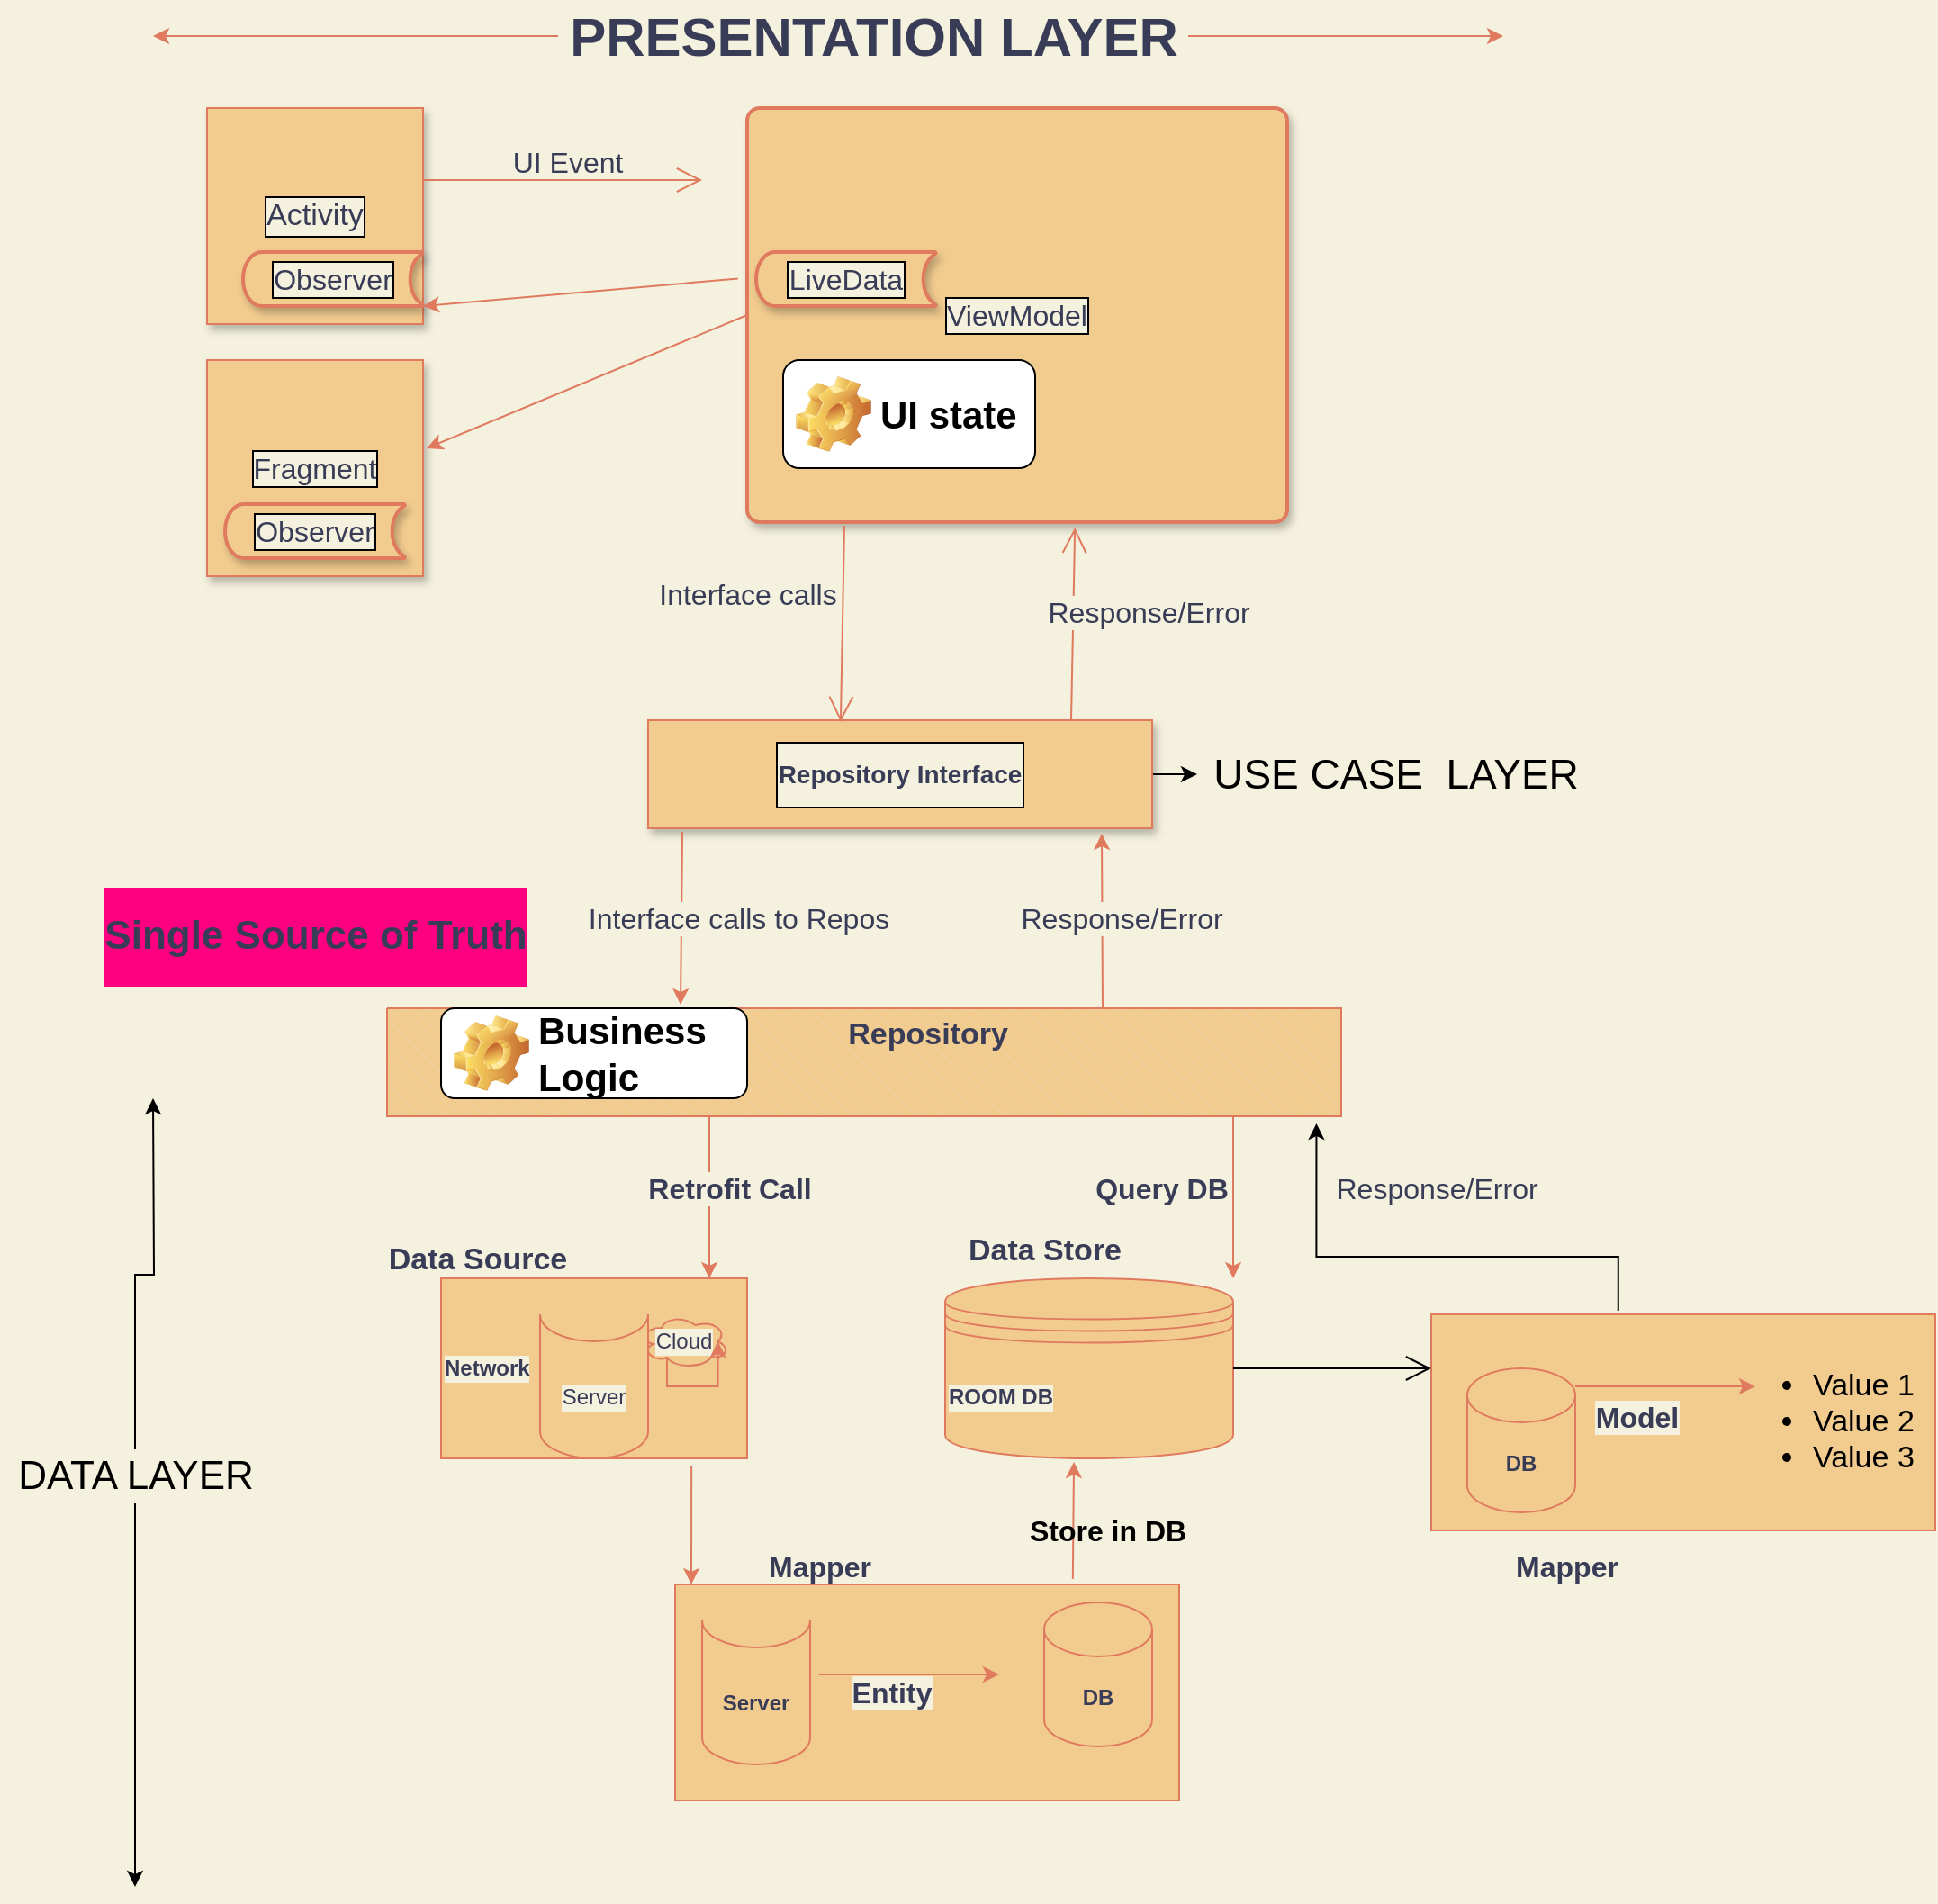 <mxfile version="17.4.1" type="github">
  <diagram id="wjaxYszw41zFd_kDudd0" name="Page-1">
    <mxGraphModel dx="2084" dy="1538" grid="1" gridSize="10" guides="0" tooltips="1" connect="1" arrows="1" fold="1" page="1" pageScale="1" pageWidth="850" pageHeight="1100" background="#F4F1DE" math="0" shadow="0">
      <root>
        <mxCell id="0" />
        <mxCell id="1" parent="0" />
        <mxCell id="qmoSsivqGrwg9p8YMAHi-2" value="&lt;div align=&quot;left&quot;&gt;Network&lt;/div&gt;" style="rounded=0;whiteSpace=wrap;html=1;fontStyle=1;align=left;labelBackgroundColor=#F4F1DE;fillColor=#F2CC8F;strokeColor=#E07A5F;fontColor=#393C56;" parent="1" vertex="1">
          <mxGeometry x="220" y="530" width="170" height="100" as="geometry" />
        </mxCell>
        <mxCell id="qmoSsivqGrwg9p8YMAHi-4" value="Cloud" style="ellipse;shape=cloud;whiteSpace=wrap;html=1;labelBackgroundColor=#F4F1DE;fillColor=#F2CC8F;strokeColor=#E07A5F;fontColor=#393C56;" parent="1" vertex="1">
          <mxGeometry x="330" y="550" width="50" height="30" as="geometry" />
        </mxCell>
        <mxCell id="qmoSsivqGrwg9p8YMAHi-6" value="Server" style="shape=cylinder3;whiteSpace=wrap;html=1;boundedLbl=1;backgroundOutline=1;size=15;lid=0;labelBackgroundColor=#F4F1DE;fillColor=#F2CC8F;strokeColor=#E07A5F;fontColor=#393C56;" parent="1" vertex="1">
          <mxGeometry x="275" y="550" width="60" height="80" as="geometry" />
        </mxCell>
        <mxCell id="qmoSsivqGrwg9p8YMAHi-7" value="&lt;div align=&quot;left&quot;&gt;&lt;b&gt;ROOM DB&lt;br&gt;&lt;/b&gt;&lt;/div&gt;" style="shape=datastore;whiteSpace=wrap;html=1;fontFamily=Helvetica;fontSize=12;fontColor=#393C56;align=left;strokeColor=#E07A5F;fillColor=#F2CC8F;labelBackgroundColor=#F4F1DE;" parent="1" vertex="1">
          <mxGeometry x="500" y="530" width="160" height="100" as="geometry" />
        </mxCell>
        <mxCell id="qmoSsivqGrwg9p8YMAHi-8" value="" style="rounded=0;whiteSpace=wrap;html=1;fillColor=#F2CC8F;strokeColor=#E07A5F;fontColor=#393C56;" parent="1" vertex="1">
          <mxGeometry x="350" y="700" width="280" height="120" as="geometry" />
        </mxCell>
        <mxCell id="qmoSsivqGrwg9p8YMAHi-9" value="&lt;b&gt;DB&lt;/b&gt;" style="shape=cylinder3;whiteSpace=wrap;html=1;boundedLbl=1;backgroundOutline=1;size=15;fillColor=#F2CC8F;strokeColor=#E07A5F;fontColor=#393C56;" parent="1" vertex="1">
          <mxGeometry x="555" y="710" width="60" height="80" as="geometry" />
        </mxCell>
        <mxCell id="qmoSsivqGrwg9p8YMAHi-24" value="Data Source" style="text;html=1;align=center;verticalAlign=middle;resizable=0;points=[];autosize=1;strokeColor=none;fillColor=none;fontStyle=1;fontSize=17;fontColor=#393C56;" parent="1" vertex="1">
          <mxGeometry x="185" y="505" width="110" height="30" as="geometry" />
        </mxCell>
        <mxCell id="qmoSsivqGrwg9p8YMAHi-25" value="Data Store" style="text;html=1;align=center;verticalAlign=middle;resizable=0;points=[];autosize=1;strokeColor=none;fillColor=none;fontStyle=1;fontSize=17;fontColor=#393C56;" parent="1" vertex="1">
          <mxGeometry x="505" y="500" width="100" height="30" as="geometry" />
        </mxCell>
        <mxCell id="qmoSsivqGrwg9p8YMAHi-26" style="edgeStyle=orthogonalEdgeStyle;rounded=0;orthogonalLoop=1;jettySize=auto;html=1;exitX=0.31;exitY=0.8;exitDx=0;exitDy=0;exitPerimeter=0;entryX=0.875;entryY=0.5;entryDx=0;entryDy=0;entryPerimeter=0;fontSize=17;labelBackgroundColor=#F4F1DE;strokeColor=#E07A5F;fontColor=#393C56;" parent="1" source="qmoSsivqGrwg9p8YMAHi-4" target="qmoSsivqGrwg9p8YMAHi-4" edge="1">
          <mxGeometry relative="1" as="geometry">
            <Array as="points">
              <mxPoint x="346" y="590" />
              <mxPoint x="374" y="590" />
            </Array>
          </mxGeometry>
        </mxCell>
        <mxCell id="qmoSsivqGrwg9p8YMAHi-28" value="" style="endArrow=classic;html=1;rounded=0;fontSize=13;exitX=0.818;exitY=1.04;exitDx=0;exitDy=0;exitPerimeter=0;fontStyle=0;labelBackgroundColor=#F4F1DE;strokeColor=#E07A5F;fontColor=#393C56;" parent="1" source="qmoSsivqGrwg9p8YMAHi-2" edge="1">
          <mxGeometry width="50" height="50" relative="1" as="geometry">
            <mxPoint x="440" y="700" as="sourcePoint" />
            <mxPoint x="359" y="700" as="targetPoint" />
          </mxGeometry>
        </mxCell>
        <mxCell id="qmoSsivqGrwg9p8YMAHi-29" value="Mapper" style="text;html=1;align=center;verticalAlign=middle;resizable=0;points=[];autosize=1;strokeColor=none;fillColor=none;fontSize=16;fontStyle=1;fontColor=#393C56;" parent="1" vertex="1">
          <mxGeometry x="395" y="680" width="70" height="20" as="geometry" />
        </mxCell>
        <mxCell id="qmoSsivqGrwg9p8YMAHi-30" value="&lt;b&gt;Server&lt;/b&gt;" style="shape=cylinder3;whiteSpace=wrap;html=1;boundedLbl=1;backgroundOutline=1;size=15;lid=0;fillColor=#F2CC8F;strokeColor=#E07A5F;fontColor=#393C56;" parent="1" vertex="1">
          <mxGeometry x="365" y="720" width="60" height="80" as="geometry" />
        </mxCell>
        <mxCell id="qmoSsivqGrwg9p8YMAHi-31" value="" style="endArrow=classic;html=1;rounded=0;fontSize=16;labelBackgroundColor=#F4F1DE;strokeColor=#E07A5F;fontColor=#393C56;" parent="1" edge="1">
          <mxGeometry relative="1" as="geometry">
            <mxPoint x="430" y="750" as="sourcePoint" />
            <mxPoint x="530" y="750" as="targetPoint" />
          </mxGeometry>
        </mxCell>
        <mxCell id="qmoSsivqGrwg9p8YMAHi-34" value="Entity" style="edgeLabel;html=1;align=center;verticalAlign=middle;resizable=0;points=[];fontSize=16;fontStyle=1;labelBackgroundColor=#F4F1DE;fontColor=#393C56;" parent="qmoSsivqGrwg9p8YMAHi-31" vertex="1" connectable="0">
          <mxGeometry x="-0.36" y="-5" relative="1" as="geometry">
            <mxPoint x="8" y="5" as="offset" />
          </mxGeometry>
        </mxCell>
        <mxCell id="qmoSsivqGrwg9p8YMAHi-33" value="" style="endArrow=classic;html=1;rounded=0;fontSize=13;exitX=0.789;exitY=-0.025;exitDx=0;exitDy=0;exitPerimeter=0;fontStyle=0;entryX=0.447;entryY=1.02;entryDx=0;entryDy=0;entryPerimeter=0;labelBackgroundColor=#F4F1DE;strokeColor=#E07A5F;fontColor=#393C56;" parent="1" source="qmoSsivqGrwg9p8YMAHi-8" target="qmoSsivqGrwg9p8YMAHi-7" edge="1">
          <mxGeometry width="50" height="50" relative="1" as="geometry">
            <mxPoint x="369.06" y="644" as="sourcePoint" />
            <mxPoint x="369" y="710" as="targetPoint" />
          </mxGeometry>
        </mxCell>
        <mxCell id="qmoSsivqGrwg9p8YMAHi-35" value="" style="verticalLabelPosition=bottom;verticalAlign=top;html=1;shape=mxgraph.basic.patternFillRect;fillStyle=diagRev;step=5;fillStrokeWidth=0.2;fillStrokeColor=#dddddd;fontSize=16;strokeColor=#E07A5F;fontColor=#393C56;labelBackgroundColor=#F4F1DE;noLabel=1;labelBorderColor=#000000;fillColor=#F2CC8F;" parent="1" vertex="1">
          <mxGeometry x="190" y="380" width="530" height="60" as="geometry" />
        </mxCell>
        <mxCell id="qmoSsivqGrwg9p8YMAHi-37" value="" style="endArrow=classic;html=1;rounded=0;fontSize=17;fontStyle=0;labelBackgroundColor=#F4F1DE;strokeColor=#E07A5F;fontColor=#393C56;" parent="1" edge="1">
          <mxGeometry width="50" height="50" relative="1" as="geometry">
            <mxPoint x="369" y="440" as="sourcePoint" />
            <mxPoint x="369" y="530" as="targetPoint" />
          </mxGeometry>
        </mxCell>
        <mxCell id="qmoSsivqGrwg9p8YMAHi-44" value="Repository" style="text;html=1;align=center;verticalAlign=middle;resizable=0;points=[];autosize=1;strokeColor=none;fillColor=none;fontStyle=1;fontSize=17;fontColor=#393C56;" parent="1" vertex="1">
          <mxGeometry x="440" y="380" width="100" height="30" as="geometry" />
        </mxCell>
        <mxCell id="QVQ9O9PQBRYbGwQxGyxz-4" style="edgeStyle=orthogonalEdgeStyle;rounded=0;orthogonalLoop=1;jettySize=auto;html=1;fontSize=21;" edge="1" parent="1" source="qmoSsivqGrwg9p8YMAHi-47" target="QVQ9O9PQBRYbGwQxGyxz-12">
          <mxGeometry relative="1" as="geometry">
            <mxPoint x="710" y="250" as="targetPoint" />
          </mxGeometry>
        </mxCell>
        <mxCell id="qmoSsivqGrwg9p8YMAHi-47" value="&lt;h1 align=&quot;right&quot;&gt;Repository Interface&lt;br&gt;&lt;/h1&gt;" style="whiteSpace=wrap;html=1;shadow=1;labelBackgroundColor=#F4F1DE;fontSize=7;fontColor=#393C56;strokeColor=#E07A5F;fillColor=#F2CC8F;labelBorderColor=#000000;" parent="1" vertex="1">
          <mxGeometry x="335" y="220" width="280" height="60" as="geometry" />
        </mxCell>
        <mxCell id="qmoSsivqGrwg9p8YMAHi-54" value="" style="endArrow=classic;html=1;rounded=0;labelBackgroundColor=#F4F1DE;fontSize=21;fontColor=#393C56;entryX=0.9;entryY=1.05;entryDx=0;entryDy=0;entryPerimeter=0;exitX=0.75;exitY=0;exitDx=0;exitDy=0;exitPerimeter=0;strokeColor=#E07A5F;" parent="1" source="qmoSsivqGrwg9p8YMAHi-35" target="qmoSsivqGrwg9p8YMAHi-47" edge="1">
          <mxGeometry width="50" height="50" relative="1" as="geometry">
            <mxPoint x="490" y="370" as="sourcePoint" />
            <mxPoint x="490" y="300" as="targetPoint" />
            <Array as="points" />
          </mxGeometry>
        </mxCell>
        <mxCell id="qmoSsivqGrwg9p8YMAHi-56" value="" style="endArrow=classic;html=1;rounded=0;labelBackgroundColor=#F4F1DE;fontSize=21;fontColor=#393C56;exitX=0.068;exitY=1.033;exitDx=0;exitDy=0;exitPerimeter=0;strokeColor=#E07A5F;" parent="1" source="qmoSsivqGrwg9p8YMAHi-47" edge="1">
          <mxGeometry width="50" height="50" relative="1" as="geometry">
            <mxPoint x="450" y="370" as="sourcePoint" />
            <mxPoint x="353" y="378" as="targetPoint" />
            <Array as="points" />
          </mxGeometry>
        </mxCell>
        <mxCell id="qmoSsivqGrwg9p8YMAHi-57" value="Activity" style="whiteSpace=wrap;html=1;aspect=fixed;shadow=1;labelBackgroundColor=#F4F1DE;labelBorderColor=#000000;fontSize=17;fontColor=#393C56;strokeColor=#E07A5F;fillColor=#F2CC8F;" parent="1" vertex="1">
          <mxGeometry x="90" y="-120" width="120" height="120" as="geometry" />
        </mxCell>
        <mxCell id="qmoSsivqGrwg9p8YMAHi-58" value="Fragment" style="whiteSpace=wrap;html=1;aspect=fixed;shadow=1;labelBackgroundColor=#F4F1DE;labelBorderColor=#000000;fontSize=16;fontColor=#393C56;strokeColor=#E07A5F;fillColor=#F2CC8F;" parent="1" vertex="1">
          <mxGeometry x="90" y="20" width="120" height="120" as="geometry" />
        </mxCell>
        <mxCell id="qmoSsivqGrwg9p8YMAHi-61" value="ViewModel" style="rounded=1;whiteSpace=wrap;html=1;absoluteArcSize=1;arcSize=14;strokeWidth=2;shadow=1;labelBackgroundColor=#F4F1DE;labelBorderColor=#000000;fontSize=16;fontColor=#393C56;fillColor=#F2CC8F;strokeColor=#E07A5F;" parent="1" vertex="1">
          <mxGeometry x="390" y="-120" width="300" height="230" as="geometry" />
        </mxCell>
        <mxCell id="qmoSsivqGrwg9p8YMAHi-64" value="Observer" style="strokeWidth=2;html=1;shape=mxgraph.flowchart.stored_data;whiteSpace=wrap;shadow=1;labelBackgroundColor=#F4F1DE;labelBorderColor=#000000;fontSize=16;fontColor=#393C56;fillColor=#F2CC8F;strokeColor=#E07A5F;" parent="1" vertex="1">
          <mxGeometry x="110" y="-40" width="100" height="30" as="geometry" />
        </mxCell>
        <mxCell id="qmoSsivqGrwg9p8YMAHi-65" value="Observer" style="strokeWidth=2;html=1;shape=mxgraph.flowchart.stored_data;whiteSpace=wrap;shadow=1;labelBackgroundColor=#F4F1DE;labelBorderColor=#000000;fontSize=16;fontColor=#393C56;fillColor=#F2CC8F;strokeColor=#E07A5F;" parent="1" vertex="1">
          <mxGeometry x="100" y="100" width="100" height="30" as="geometry" />
        </mxCell>
        <mxCell id="qmoSsivqGrwg9p8YMAHi-66" value="LiveData" style="strokeWidth=2;html=1;shape=mxgraph.flowchart.stored_data;whiteSpace=wrap;shadow=1;labelBackgroundColor=#F4F1DE;labelBorderColor=#000000;fontSize=16;fontColor=#393C56;fillColor=#F2CC8F;strokeColor=#E07A5F;" parent="1" vertex="1">
          <mxGeometry x="395" y="-40" width="100" height="30" as="geometry" />
        </mxCell>
        <mxCell id="qmoSsivqGrwg9p8YMAHi-69" value="" style="endArrow=open;endFill=1;endSize=12;html=1;rounded=0;labelBackgroundColor=#F4F1DE;fontSize=16;fontColor=#393C56;strokeColor=#E07A5F;" parent="1" edge="1">
          <mxGeometry width="160" relative="1" as="geometry">
            <mxPoint x="210" y="-80" as="sourcePoint" />
            <mxPoint x="365" y="-80" as="targetPoint" />
          </mxGeometry>
        </mxCell>
        <mxCell id="qmoSsivqGrwg9p8YMAHi-70" value="UI Event " style="text;html=1;align=center;verticalAlign=middle;resizable=0;points=[];autosize=1;strokeColor=none;fillColor=none;fontSize=16;fontColor=#393C56;" parent="1" vertex="1">
          <mxGeometry x="250" y="-100" width="80" height="20" as="geometry" />
        </mxCell>
        <mxCell id="qmoSsivqGrwg9p8YMAHi-73" value="" style="endArrow=classic;html=1;rounded=0;labelBackgroundColor=#F4F1DE;fontSize=21;fontColor=#393C56;entryX=1.017;entryY=0.408;entryDx=0;entryDy=0;entryPerimeter=0;exitX=0;exitY=0.5;exitDx=0;exitDy=0;strokeColor=#E07A5F;" parent="1" source="qmoSsivqGrwg9p8YMAHi-61" target="qmoSsivqGrwg9p8YMAHi-58" edge="1">
          <mxGeometry width="50" height="50" relative="1" as="geometry">
            <mxPoint x="276.04" y="23.98" as="sourcePoint" />
            <mxPoint x="275" y="120" as="targetPoint" />
            <Array as="points" />
          </mxGeometry>
        </mxCell>
        <mxCell id="qmoSsivqGrwg9p8YMAHi-75" value="" style="endArrow=classic;html=1;rounded=0;labelBackgroundColor=#F4F1DE;fontSize=21;fontColor=#393C56;entryX=1.017;entryY=0.408;entryDx=0;entryDy=0;entryPerimeter=0;exitX=-0.017;exitY=0.412;exitDx=0;exitDy=0;exitPerimeter=0;strokeColor=#E07A5F;" parent="1" source="qmoSsivqGrwg9p8YMAHi-61" edge="1">
          <mxGeometry width="50" height="50" relative="1" as="geometry">
            <mxPoint x="387.96" y="-50.133" as="sourcePoint" />
            <mxPoint x="210.0" y="-10.0" as="targetPoint" />
            <Array as="points" />
          </mxGeometry>
        </mxCell>
        <mxCell id="qmoSsivqGrwg9p8YMAHi-81" value="Retrofit Call" style="text;html=1;align=center;verticalAlign=middle;resizable=0;points=[];autosize=1;strokeColor=none;fillColor=none;fontSize=16;fontColor=#393C56;labelBackgroundColor=#F4F1DE;fontStyle=1" parent="1" vertex="1">
          <mxGeometry x="325" y="470" width="110" height="20" as="geometry" />
        </mxCell>
        <mxCell id="qmoSsivqGrwg9p8YMAHi-82" value="Query DB " style="text;html=1;align=center;verticalAlign=middle;resizable=0;points=[];autosize=1;strokeColor=none;fillColor=none;fontSize=16;fontColor=#393C56;labelBackgroundColor=#F4F1DE;fontStyle=1" parent="1" vertex="1">
          <mxGeometry x="575" y="470" width="90" height="20" as="geometry" />
        </mxCell>
        <mxCell id="qmoSsivqGrwg9p8YMAHi-84" value="Interface calls to Repos" style="text;html=1;align=center;verticalAlign=middle;resizable=0;points=[];autosize=1;strokeColor=none;fillColor=none;fontSize=16;fontColor=#393C56;labelBorderColor=none;labelBackgroundColor=#F4F1DE;" parent="1" vertex="1">
          <mxGeometry x="295" y="320" width="180" height="20" as="geometry" />
        </mxCell>
        <mxCell id="qmoSsivqGrwg9p8YMAHi-86" value="Response/Error&amp;nbsp; " style="text;html=1;align=center;verticalAlign=middle;resizable=0;points=[];autosize=1;strokeColor=none;fillColor=none;fontSize=16;fontColor=#393C56;labelBackgroundColor=#F4F1DE;" parent="1" vertex="1">
          <mxGeometry x="535" y="320" width="130" height="20" as="geometry" />
        </mxCell>
        <mxCell id="qmoSsivqGrwg9p8YMAHi-87" value="Interface calls " style="text;html=1;align=center;verticalAlign=middle;resizable=0;points=[];autosize=1;strokeColor=none;fillColor=none;fontSize=16;fontColor=#393C56;labelBorderColor=none;labelBackgroundColor=#F4F1DE;" parent="1" vertex="1">
          <mxGeometry x="335" y="140" width="110" height="20" as="geometry" />
        </mxCell>
        <mxCell id="qmoSsivqGrwg9p8YMAHi-93" value="" style="endArrow=open;endFill=1;endSize=12;html=1;rounded=0;labelBackgroundColor=#F4F1DE;fontSize=16;fontColor=#393C56;exitX=0.18;exitY=1.009;exitDx=0;exitDy=0;exitPerimeter=0;entryX=0.382;entryY=0.017;entryDx=0;entryDy=0;entryPerimeter=0;strokeColor=#E07A5F;" parent="1" source="qmoSsivqGrwg9p8YMAHi-61" target="qmoSsivqGrwg9p8YMAHi-47" edge="1">
          <mxGeometry width="160" relative="1" as="geometry">
            <mxPoint x="430" y="200" as="sourcePoint" />
            <mxPoint x="590" y="200" as="targetPoint" />
          </mxGeometry>
        </mxCell>
        <mxCell id="qmoSsivqGrwg9p8YMAHi-94" value="" style="endArrow=open;endFill=1;endSize=12;html=1;rounded=0;labelBackgroundColor=#F4F1DE;fontSize=16;fontColor=#393C56;entryX=0.607;entryY=1.013;entryDx=0;entryDy=0;entryPerimeter=0;strokeColor=#E07A5F;" parent="1" target="qmoSsivqGrwg9p8YMAHi-61" edge="1">
          <mxGeometry width="160" relative="1" as="geometry">
            <mxPoint x="570" y="220" as="sourcePoint" />
            <mxPoint x="730" y="220" as="targetPoint" />
          </mxGeometry>
        </mxCell>
        <mxCell id="qmoSsivqGrwg9p8YMAHi-96" value="Response/Error&amp;nbsp; " style="text;html=1;align=center;verticalAlign=middle;resizable=0;points=[];autosize=1;strokeColor=none;fillColor=none;fontSize=16;fontColor=#393C56;labelBackgroundColor=#F4F1DE;" parent="1" vertex="1">
          <mxGeometry x="550" y="150" width="130" height="20" as="geometry" />
        </mxCell>
        <mxCell id="Sdi-ItSe5vTOaasgq7WP-4" style="edgeStyle=orthogonalEdgeStyle;curved=0;rounded=1;sketch=0;orthogonalLoop=1;jettySize=auto;html=1;fontSize=30;fontColor=#393C56;strokeColor=#E07A5F;fillColor=#F2CC8F;labelBackgroundColor=#F4F1DE;" parent="1" source="Sdi-ItSe5vTOaasgq7WP-3" edge="1">
          <mxGeometry relative="1" as="geometry">
            <mxPoint x="60" y="-160" as="targetPoint" />
          </mxGeometry>
        </mxCell>
        <mxCell id="Sdi-ItSe5vTOaasgq7WP-5" style="edgeStyle=orthogonalEdgeStyle;curved=0;rounded=1;sketch=0;orthogonalLoop=1;jettySize=auto;html=1;fontSize=30;fontColor=#393C56;strokeColor=#E07A5F;fillColor=#F2CC8F;labelBackgroundColor=#F4F1DE;" parent="1" source="Sdi-ItSe5vTOaasgq7WP-3" edge="1">
          <mxGeometry relative="1" as="geometry">
            <mxPoint x="810" y="-160" as="targetPoint" />
          </mxGeometry>
        </mxCell>
        <mxCell id="Sdi-ItSe5vTOaasgq7WP-3" value="PRESENTATION LAYER" style="text;html=1;align=center;verticalAlign=middle;resizable=0;points=[];autosize=1;strokeColor=none;fillColor=none;fontColor=#393C56;fontStyle=1;fontSize=30;" parent="1" vertex="1">
          <mxGeometry x="285" y="-180" width="350" height="40" as="geometry" />
        </mxCell>
        <mxCell id="qmoSsivqGrwg9p8YMAHi-45" value="&lt;h1 style=&quot;font-size: 22px;&quot;&gt;Single Source of Truth &lt;br style=&quot;font-size: 22px;&quot;&gt;&lt;/h1&gt;" style="text;html=1;align=center;verticalAlign=middle;resizable=0;points=[];autosize=1;strokeColor=none;fillColor=none;fontSize=22;labelBackgroundColor=#FF0080;fontColor=#393C56;" parent="1" vertex="1">
          <mxGeometry x="25" y="310" width="250" height="60" as="geometry" />
        </mxCell>
        <mxCell id="QVQ9O9PQBRYbGwQxGyxz-7" value="UI state " style="label;whiteSpace=wrap;html=1;image=img/clipart/Gear_128x128.png;fontSize=21;" vertex="1" parent="1">
          <mxGeometry x="410" y="20" width="140" height="60" as="geometry" />
        </mxCell>
        <mxCell id="QVQ9O9PQBRYbGwQxGyxz-9" value="Business Logic " style="label;whiteSpace=wrap;html=1;image=img/clipart/Gear_128x128.png;fontSize=21;" vertex="1" parent="1">
          <mxGeometry x="220" y="380" width="170" height="50" as="geometry" />
        </mxCell>
        <mxCell id="QVQ9O9PQBRYbGwQxGyxz-12" value="&lt;font style=&quot;font-size: 23px&quot;&gt;USE CASE&amp;nbsp; LAYER&lt;/font&gt;" style="text;html=1;align=center;verticalAlign=middle;resizable=0;points=[];autosize=1;strokeColor=none;fillColor=none;fontSize=21;" vertex="1" parent="1">
          <mxGeometry x="640" y="235" width="220" height="30" as="geometry" />
        </mxCell>
        <mxCell id="QVQ9O9PQBRYbGwQxGyxz-14" value="" style="endArrow=classic;html=1;rounded=0;fontSize=17;fontStyle=0;labelBackgroundColor=#F4F1DE;strokeColor=#E07A5F;fontColor=#393C56;" edge="1" parent="1">
          <mxGeometry width="50" height="50" relative="1" as="geometry">
            <mxPoint x="660" y="440" as="sourcePoint" />
            <mxPoint x="660" y="530" as="targetPoint" />
          </mxGeometry>
        </mxCell>
        <mxCell id="QVQ9O9PQBRYbGwQxGyxz-15" value="&lt;b style=&quot;font-size: 16px;&quot;&gt;&lt;font style=&quot;font-size: 16px;&quot;&gt;Store in DB&lt;/font&gt;&lt;/b&gt;" style="text;html=1;align=center;verticalAlign=middle;resizable=0;points=[];autosize=1;strokeColor=none;fillColor=none;fontSize=16;" vertex="1" parent="1">
          <mxGeometry x="540" y="660" width="100" height="20" as="geometry" />
        </mxCell>
        <mxCell id="QVQ9O9PQBRYbGwQxGyxz-22" value="" style="rounded=0;whiteSpace=wrap;html=1;fillColor=#F2CC8F;strokeColor=#E07A5F;fontColor=#393C56;" vertex="1" parent="1">
          <mxGeometry x="770" y="550" width="280" height="120" as="geometry" />
        </mxCell>
        <mxCell id="QVQ9O9PQBRYbGwQxGyxz-24" value="&lt;b&gt;DB&lt;/b&gt;" style="shape=cylinder3;whiteSpace=wrap;html=1;boundedLbl=1;backgroundOutline=1;size=15;fillColor=#F2CC8F;strokeColor=#E07A5F;fontColor=#393C56;" vertex="1" parent="1">
          <mxGeometry x="790" y="580" width="60" height="80" as="geometry" />
        </mxCell>
        <mxCell id="QVQ9O9PQBRYbGwQxGyxz-25" value="Model" style="edgeLabel;html=1;align=center;verticalAlign=middle;resizable=0;points=[];fontSize=16;fontStyle=1;labelBackgroundColor=#F4F1DE;fontColor=#393C56;" vertex="1" connectable="0" parent="1">
          <mxGeometry x="480" y="770" as="geometry">
            <mxPoint x="404" y="-163" as="offset" />
          </mxGeometry>
        </mxCell>
        <mxCell id="QVQ9O9PQBRYbGwQxGyxz-26" value="" style="endArrow=classic;html=1;rounded=0;fontSize=16;labelBackgroundColor=#F4F1DE;strokeColor=#E07A5F;fontColor=#393C56;" edge="1" parent="1">
          <mxGeometry relative="1" as="geometry">
            <mxPoint x="850" y="590" as="sourcePoint" />
            <mxPoint x="950" y="590" as="targetPoint" />
          </mxGeometry>
        </mxCell>
        <mxCell id="QVQ9O9PQBRYbGwQxGyxz-28" value="" style="endArrow=open;endFill=1;endSize=12;html=1;rounded=0;fontSize=17;" edge="1" parent="1">
          <mxGeometry width="160" relative="1" as="geometry">
            <mxPoint x="660" y="580" as="sourcePoint" />
            <mxPoint x="770" y="580" as="targetPoint" />
          </mxGeometry>
        </mxCell>
        <mxCell id="QVQ9O9PQBRYbGwQxGyxz-29" value="" style="edgeStyle=segmentEdgeStyle;endArrow=classic;html=1;rounded=0;fontSize=17;entryX=0.974;entryY=1.067;entryDx=0;entryDy=0;entryPerimeter=0;exitX=0.371;exitY=-0.017;exitDx=0;exitDy=0;exitPerimeter=0;" edge="1" parent="1" source="QVQ9O9PQBRYbGwQxGyxz-22" target="qmoSsivqGrwg9p8YMAHi-35">
          <mxGeometry width="50" height="50" relative="1" as="geometry">
            <mxPoint x="760" y="520" as="sourcePoint" />
            <mxPoint x="810" y="470" as="targetPoint" />
            <Array as="points">
              <mxPoint x="706" y="518" />
            </Array>
          </mxGeometry>
        </mxCell>
        <mxCell id="QVQ9O9PQBRYbGwQxGyxz-43" value="&lt;ul&gt;&lt;li&gt;Value 1&lt;/li&gt;&lt;li&gt;Value 2&lt;/li&gt;&lt;li&gt;Value 3&lt;/li&gt;&lt;/ul&gt;" style="text;strokeColor=none;fillColor=none;html=1;whiteSpace=wrap;verticalAlign=middle;overflow=hidden;fontSize=17;" vertex="1" parent="1">
          <mxGeometry x="940" y="560" width="100" height="80" as="geometry" />
        </mxCell>
        <mxCell id="QVQ9O9PQBRYbGwQxGyxz-46" value="Response/Error&amp;nbsp; " style="text;html=1;align=center;verticalAlign=middle;resizable=0;points=[];autosize=1;strokeColor=none;fillColor=none;fontSize=16;fontColor=#393C56;labelBackgroundColor=#F4F1DE;" vertex="1" parent="1">
          <mxGeometry x="710" y="470" width="130" height="20" as="geometry" />
        </mxCell>
        <mxCell id="QVQ9O9PQBRYbGwQxGyxz-48" value="Mapper" style="text;html=1;align=center;verticalAlign=middle;resizable=0;points=[];autosize=1;strokeColor=none;fillColor=none;fontSize=16;fontStyle=1;fontColor=#393C56;" vertex="1" parent="1">
          <mxGeometry x="810" y="680" width="70" height="20" as="geometry" />
        </mxCell>
        <mxCell id="QVQ9O9PQBRYbGwQxGyxz-50" style="edgeStyle=orthogonalEdgeStyle;rounded=0;orthogonalLoop=1;jettySize=auto;html=1;fontSize=16;" edge="1" parent="1" source="QVQ9O9PQBRYbGwQxGyxz-49">
          <mxGeometry relative="1" as="geometry">
            <mxPoint x="60" y="430" as="targetPoint" />
          </mxGeometry>
        </mxCell>
        <mxCell id="QVQ9O9PQBRYbGwQxGyxz-51" style="edgeStyle=orthogonalEdgeStyle;rounded=0;orthogonalLoop=1;jettySize=auto;html=1;fontSize=16;" edge="1" parent="1" source="QVQ9O9PQBRYbGwQxGyxz-49">
          <mxGeometry relative="1" as="geometry">
            <mxPoint x="50" y="868" as="targetPoint" />
          </mxGeometry>
        </mxCell>
        <mxCell id="QVQ9O9PQBRYbGwQxGyxz-49" value="DATA LAYER" style="text;html=1;align=center;verticalAlign=middle;resizable=0;points=[];autosize=1;strokeColor=none;fillColor=none;fontSize=22;" vertex="1" parent="1">
          <mxGeometry x="-25" y="625" width="150" height="30" as="geometry" />
        </mxCell>
      </root>
    </mxGraphModel>
  </diagram>
</mxfile>
